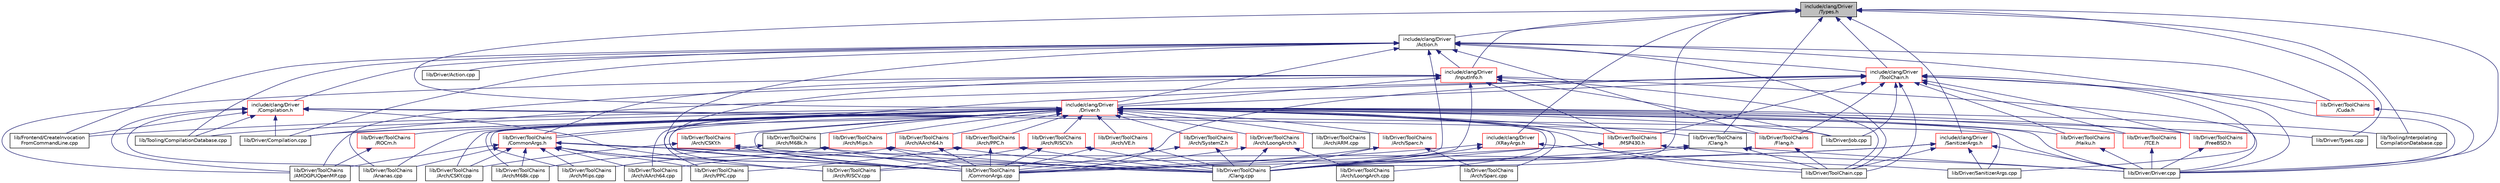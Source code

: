 digraph "include/clang/Driver/Types.h"
{
 // LATEX_PDF_SIZE
  bgcolor="transparent";
  edge [fontname="Helvetica",fontsize="10",labelfontname="Helvetica",labelfontsize="10"];
  node [fontname="Helvetica",fontsize="10",shape=record];
  Node1 [label="include/clang/Driver\l/Types.h",height=0.2,width=0.4,color="black", fillcolor="grey75", style="filled", fontcolor="black",tooltip=" "];
  Node1 -> Node2 [dir="back",color="midnightblue",fontsize="10",style="solid",fontname="Helvetica"];
  Node2 [label="include/clang/Driver\l/Action.h",height=0.2,width=0.4,color="black",URL="$Action_8h.html",tooltip=" "];
  Node2 -> Node3 [dir="back",color="midnightblue",fontsize="10",style="solid",fontname="Helvetica"];
  Node3 [label="include/clang/Driver\l/Compilation.h",height=0.2,width=0.4,color="red",URL="$Compilation_8h.html",tooltip=" "];
  Node3 -> Node4 [dir="back",color="midnightblue",fontsize="10",style="solid",fontname="Helvetica"];
  Node4 [label="lib/Driver/Compilation.cpp",height=0.2,width=0.4,color="black",URL="$Compilation_8cpp.html",tooltip=" "];
  Node3 -> Node7 [dir="back",color="midnightblue",fontsize="10",style="solid",fontname="Helvetica"];
  Node7 [label="lib/Driver/Driver.cpp",height=0.2,width=0.4,color="black",URL="$Driver_8cpp.html",tooltip=" "];
  Node3 -> Node12 [dir="back",color="midnightblue",fontsize="10",style="solid",fontname="Helvetica"];
  Node12 [label="lib/Driver/ToolChains\l/Flang.h",height=0.2,width=0.4,color="red",URL="$Flang_8h.html",tooltip=" "];
  Node12 -> Node8 [dir="back",color="midnightblue",fontsize="10",style="solid",fontname="Helvetica"];
  Node8 [label="lib/Driver/ToolChain.cpp",height=0.2,width=0.4,color="black",URL="$ToolChain_8cpp.html",tooltip=" "];
  Node3 -> Node16 [dir="back",color="midnightblue",fontsize="10",style="solid",fontname="Helvetica"];
  Node16 [label="lib/Driver/ToolChains\l/AMDGPUOpenMP.cpp",height=0.2,width=0.4,color="black",URL="$AMDGPUOpenMP_8cpp.html",tooltip=" "];
  Node3 -> Node17 [dir="back",color="midnightblue",fontsize="10",style="solid",fontname="Helvetica"];
  Node17 [label="lib/Driver/ToolChains\l/Ananas.cpp",height=0.2,width=0.4,color="black",URL="$Ananas_8cpp.html",tooltip=" "];
  Node3 -> Node21 [dir="back",color="midnightblue",fontsize="10",style="solid",fontname="Helvetica"];
  Node21 [label="lib/Driver/ToolChains\l/CommonArgs.cpp",height=0.2,width=0.4,color="black",URL="$CommonArgs_8cpp.html",tooltip=" "];
  Node3 -> Node51 [dir="back",color="midnightblue",fontsize="10",style="solid",fontname="Helvetica"];
  Node51 [label="lib/Frontend/CreateInvocation\lFromCommandLine.cpp",height=0.2,width=0.4,color="black",URL="$CreateInvocationFromCommandLine_8cpp.html",tooltip=" "];
  Node3 -> Node53 [dir="back",color="midnightblue",fontsize="10",style="solid",fontname="Helvetica"];
  Node53 [label="lib/Tooling/CompilationDatabase.cpp",height=0.2,width=0.4,color="black",URL="$CompilationDatabase_8cpp.html",tooltip=" "];
  Node2 -> Node57 [dir="back",color="midnightblue",fontsize="10",style="solid",fontname="Helvetica"];
  Node57 [label="include/clang/Driver\l/Driver.h",height=0.2,width=0.4,color="red",URL="$Driver_8h.html",tooltip=" "];
  Node57 -> Node4 [dir="back",color="midnightblue",fontsize="10",style="solid",fontname="Helvetica"];
  Node57 -> Node7 [dir="back",color="midnightblue",fontsize="10",style="solid",fontname="Helvetica"];
  Node57 -> Node58 [dir="back",color="midnightblue",fontsize="10",style="solid",fontname="Helvetica"];
  Node58 [label="lib/Driver/ToolChains\l/ROCm.h",height=0.2,width=0.4,color="red",URL="$ROCm_8h.html",tooltip=" "];
  Node58 -> Node16 [dir="back",color="midnightblue",fontsize="10",style="solid",fontname="Helvetica"];
  Node57 -> Node6 [dir="back",color="midnightblue",fontsize="10",style="solid",fontname="Helvetica"];
  Node6 [label="lib/Driver/ToolChains\l/Clang.h",height=0.2,width=0.4,color="black",URL="$Clang_8h.html",tooltip=" "];
  Node6 -> Node7 [dir="back",color="midnightblue",fontsize="10",style="solid",fontname="Helvetica"];
  Node6 -> Node8 [dir="back",color="midnightblue",fontsize="10",style="solid",fontname="Helvetica"];
  Node6 -> Node9 [dir="back",color="midnightblue",fontsize="10",style="solid",fontname="Helvetica"];
  Node9 [label="lib/Driver/ToolChains\l/Arch/RISCV.cpp",height=0.2,width=0.4,color="black",URL="$Driver_2ToolChains_2Arch_2RISCV_8cpp.html",tooltip=" "];
  Node6 -> Node10 [dir="back",color="midnightblue",fontsize="10",style="solid",fontname="Helvetica"];
  Node10 [label="lib/Driver/ToolChains\l/Clang.cpp",height=0.2,width=0.4,color="black",URL="$Clang_8cpp.html",tooltip=" "];
  Node57 -> Node71 [dir="back",color="midnightblue",fontsize="10",style="solid",fontname="Helvetica"];
  Node71 [label="lib/Driver/ToolChains\l/FreeBSD.h",height=0.2,width=0.4,color="red",URL="$FreeBSD_8h.html",tooltip=" "];
  Node71 -> Node7 [dir="back",color="midnightblue",fontsize="10",style="solid",fontname="Helvetica"];
  Node57 -> Node75 [dir="back",color="midnightblue",fontsize="10",style="solid",fontname="Helvetica"];
  Node75 [label="lib/Driver/ToolChains\l/Haiku.h",height=0.2,width=0.4,color="red",URL="$Haiku_8h.html",tooltip=" "];
  Node75 -> Node7 [dir="back",color="midnightblue",fontsize="10",style="solid",fontname="Helvetica"];
  Node57 -> Node88 [dir="back",color="midnightblue",fontsize="10",style="solid",fontname="Helvetica"];
  Node88 [label="lib/Driver/ToolChains\l/MSP430.h",height=0.2,width=0.4,color="red",URL="$Driver_2ToolChains_2MSP430_8h.html",tooltip=" "];
  Node88 -> Node7 [dir="back",color="midnightblue",fontsize="10",style="solid",fontname="Helvetica"];
  Node88 -> Node10 [dir="back",color="midnightblue",fontsize="10",style="solid",fontname="Helvetica"];
  Node88 -> Node21 [dir="back",color="midnightblue",fontsize="10",style="solid",fontname="Helvetica"];
  Node57 -> Node100 [dir="back",color="midnightblue",fontsize="10",style="solid",fontname="Helvetica"];
  Node100 [label="lib/Driver/ToolChains\l/TCE.h",height=0.2,width=0.4,color="red",URL="$Driver_2ToolChains_2TCE_8h.html",tooltip=" "];
  Node100 -> Node7 [dir="back",color="midnightblue",fontsize="10",style="solid",fontname="Helvetica"];
  Node57 -> Node102 [dir="back",color="midnightblue",fontsize="10",style="solid",fontname="Helvetica"];
  Node102 [label="lib/Driver/Job.cpp",height=0.2,width=0.4,color="black",URL="$Job_8cpp.html",tooltip=" "];
  Node57 -> Node103 [dir="back",color="midnightblue",fontsize="10",style="solid",fontname="Helvetica"];
  Node103 [label="lib/Driver/ToolChains\l/CommonArgs.h",height=0.2,width=0.4,color="red",URL="$CommonArgs_8h.html",tooltip=" "];
  Node103 -> Node104 [dir="back",color="midnightblue",fontsize="10",style="solid",fontname="Helvetica"];
  Node104 [label="lib/Driver/SanitizerArgs.cpp",height=0.2,width=0.4,color="black",URL="$SanitizerArgs_8cpp.html",tooltip=" "];
  Node103 -> Node16 [dir="back",color="midnightblue",fontsize="10",style="solid",fontname="Helvetica"];
  Node103 -> Node17 [dir="back",color="midnightblue",fontsize="10",style="solid",fontname="Helvetica"];
  Node103 -> Node105 [dir="back",color="midnightblue",fontsize="10",style="solid",fontname="Helvetica"];
  Node105 [label="lib/Driver/ToolChains\l/Arch/AArch64.cpp",height=0.2,width=0.4,color="black",URL="$Driver_2ToolChains_2Arch_2AArch64_8cpp.html",tooltip=" "];
  Node103 -> Node106 [dir="back",color="midnightblue",fontsize="10",style="solid",fontname="Helvetica"];
  Node106 [label="lib/Driver/ToolChains\l/Arch/CSKY.cpp",height=0.2,width=0.4,color="black",URL="$Driver_2ToolChains_2Arch_2CSKY_8cpp.html",tooltip=" "];
  Node103 -> Node107 [dir="back",color="midnightblue",fontsize="10",style="solid",fontname="Helvetica"];
  Node107 [label="lib/Driver/ToolChains\l/Arch/M68k.cpp",height=0.2,width=0.4,color="black",URL="$Driver_2ToolChains_2Arch_2M68k_8cpp.html",tooltip=" "];
  Node103 -> Node108 [dir="back",color="midnightblue",fontsize="10",style="solid",fontname="Helvetica"];
  Node108 [label="lib/Driver/ToolChains\l/Arch/Mips.cpp",height=0.2,width=0.4,color="black",URL="$Driver_2ToolChains_2Arch_2Mips_8cpp.html",tooltip=" "];
  Node103 -> Node109 [dir="back",color="midnightblue",fontsize="10",style="solid",fontname="Helvetica"];
  Node109 [label="lib/Driver/ToolChains\l/Arch/PPC.cpp",height=0.2,width=0.4,color="black",URL="$Driver_2ToolChains_2Arch_2PPC_8cpp.html",tooltip=" "];
  Node103 -> Node9 [dir="back",color="midnightblue",fontsize="10",style="solid",fontname="Helvetica"];
  Node103 -> Node10 [dir="back",color="midnightblue",fontsize="10",style="solid",fontname="Helvetica"];
  Node103 -> Node21 [dir="back",color="midnightblue",fontsize="10",style="solid",fontname="Helvetica"];
  Node57 -> Node104 [dir="back",color="midnightblue",fontsize="10",style="solid",fontname="Helvetica"];
  Node57 -> Node8 [dir="back",color="midnightblue",fontsize="10",style="solid",fontname="Helvetica"];
  Node57 -> Node112 [dir="back",color="midnightblue",fontsize="10",style="solid",fontname="Helvetica"];
  Node112 [label="lib/Driver/ToolChains\l/Arch/PPC.h",height=0.2,width=0.4,color="red",URL="$Driver_2ToolChains_2Arch_2PPC_8h.html",tooltip=" "];
  Node112 -> Node109 [dir="back",color="midnightblue",fontsize="10",style="solid",fontname="Helvetica"];
  Node112 -> Node10 [dir="back",color="midnightblue",fontsize="10",style="solid",fontname="Helvetica"];
  Node112 -> Node21 [dir="back",color="midnightblue",fontsize="10",style="solid",fontname="Helvetica"];
  Node57 -> Node16 [dir="back",color="midnightblue",fontsize="10",style="solid",fontname="Helvetica"];
  Node57 -> Node17 [dir="back",color="midnightblue",fontsize="10",style="solid",fontname="Helvetica"];
  Node57 -> Node113 [dir="back",color="midnightblue",fontsize="10",style="solid",fontname="Helvetica"];
  Node113 [label="lib/Driver/ToolChains\l/Arch/AArch64.h",height=0.2,width=0.4,color="red",URL="$Driver_2ToolChains_2Arch_2AArch64_8h.html",tooltip=" "];
  Node113 -> Node105 [dir="back",color="midnightblue",fontsize="10",style="solid",fontname="Helvetica"];
  Node113 -> Node10 [dir="back",color="midnightblue",fontsize="10",style="solid",fontname="Helvetica"];
  Node113 -> Node21 [dir="back",color="midnightblue",fontsize="10",style="solid",fontname="Helvetica"];
  Node57 -> Node105 [dir="back",color="midnightblue",fontsize="10",style="solid",fontname="Helvetica"];
  Node57 -> Node114 [dir="back",color="midnightblue",fontsize="10",style="solid",fontname="Helvetica"];
  Node114 [label="lib/Driver/ToolChains\l/Arch/ARM.cpp",height=0.2,width=0.4,color="black",URL="$Driver_2ToolChains_2Arch_2ARM_8cpp.html",tooltip=" "];
  Node57 -> Node115 [dir="back",color="midnightblue",fontsize="10",style="solid",fontname="Helvetica"];
  Node115 [label="lib/Driver/ToolChains\l/Arch/CSKY.h",height=0.2,width=0.4,color="red",URL="$Driver_2ToolChains_2Arch_2CSKY_8h.html",tooltip=" "];
  Node115 -> Node106 [dir="back",color="midnightblue",fontsize="10",style="solid",fontname="Helvetica"];
  Node115 -> Node10 [dir="back",color="midnightblue",fontsize="10",style="solid",fontname="Helvetica"];
  Node115 -> Node21 [dir="back",color="midnightblue",fontsize="10",style="solid",fontname="Helvetica"];
  Node57 -> Node106 [dir="back",color="midnightblue",fontsize="10",style="solid",fontname="Helvetica"];
  Node57 -> Node116 [dir="back",color="midnightblue",fontsize="10",style="solid",fontname="Helvetica"];
  Node116 [label="lib/Driver/ToolChains\l/Arch/LoongArch.h",height=0.2,width=0.4,color="red",URL="$Driver_2ToolChains_2Arch_2LoongArch_8h.html",tooltip=" "];
  Node116 -> Node117 [dir="back",color="midnightblue",fontsize="10",style="solid",fontname="Helvetica"];
  Node117 [label="lib/Driver/ToolChains\l/Arch/LoongArch.cpp",height=0.2,width=0.4,color="black",URL="$Driver_2ToolChains_2Arch_2LoongArch_8cpp.html",tooltip=" "];
  Node116 -> Node10 [dir="back",color="midnightblue",fontsize="10",style="solid",fontname="Helvetica"];
  Node116 -> Node21 [dir="back",color="midnightblue",fontsize="10",style="solid",fontname="Helvetica"];
  Node57 -> Node117 [dir="back",color="midnightblue",fontsize="10",style="solid",fontname="Helvetica"];
  Node57 -> Node118 [dir="back",color="midnightblue",fontsize="10",style="solid",fontname="Helvetica"];
  Node118 [label="lib/Driver/ToolChains\l/Arch/M68k.h",height=0.2,width=0.4,color="black",URL="$Driver_2ToolChains_2Arch_2M68k_8h.html",tooltip=" "];
  Node118 -> Node107 [dir="back",color="midnightblue",fontsize="10",style="solid",fontname="Helvetica"];
  Node118 -> Node10 [dir="back",color="midnightblue",fontsize="10",style="solid",fontname="Helvetica"];
  Node118 -> Node21 [dir="back",color="midnightblue",fontsize="10",style="solid",fontname="Helvetica"];
  Node57 -> Node107 [dir="back",color="midnightblue",fontsize="10",style="solid",fontname="Helvetica"];
  Node57 -> Node119 [dir="back",color="midnightblue",fontsize="10",style="solid",fontname="Helvetica"];
  Node119 [label="lib/Driver/ToolChains\l/Arch/Mips.h",height=0.2,width=0.4,color="red",URL="$Driver_2ToolChains_2Arch_2Mips_8h.html",tooltip=" "];
  Node119 -> Node108 [dir="back",color="midnightblue",fontsize="10",style="solid",fontname="Helvetica"];
  Node119 -> Node10 [dir="back",color="midnightblue",fontsize="10",style="solid",fontname="Helvetica"];
  Node119 -> Node21 [dir="back",color="midnightblue",fontsize="10",style="solid",fontname="Helvetica"];
  Node57 -> Node108 [dir="back",color="midnightblue",fontsize="10",style="solid",fontname="Helvetica"];
  Node57 -> Node109 [dir="back",color="midnightblue",fontsize="10",style="solid",fontname="Helvetica"];
  Node57 -> Node120 [dir="back",color="midnightblue",fontsize="10",style="solid",fontname="Helvetica"];
  Node120 [label="lib/Driver/ToolChains\l/Arch/RISCV.h",height=0.2,width=0.4,color="red",URL="$Driver_2ToolChains_2Arch_2RISCV_8h.html",tooltip=" "];
  Node120 -> Node9 [dir="back",color="midnightblue",fontsize="10",style="solid",fontname="Helvetica"];
  Node120 -> Node10 [dir="back",color="midnightblue",fontsize="10",style="solid",fontname="Helvetica"];
  Node120 -> Node21 [dir="back",color="midnightblue",fontsize="10",style="solid",fontname="Helvetica"];
  Node57 -> Node9 [dir="back",color="midnightblue",fontsize="10",style="solid",fontname="Helvetica"];
  Node57 -> Node121 [dir="back",color="midnightblue",fontsize="10",style="solid",fontname="Helvetica"];
  Node121 [label="lib/Driver/ToolChains\l/Arch/Sparc.h",height=0.2,width=0.4,color="red",URL="$Driver_2ToolChains_2Arch_2Sparc_8h.html",tooltip=" "];
  Node121 -> Node122 [dir="back",color="midnightblue",fontsize="10",style="solid",fontname="Helvetica"];
  Node122 [label="lib/Driver/ToolChains\l/Arch/Sparc.cpp",height=0.2,width=0.4,color="black",URL="$Driver_2ToolChains_2Arch_2Sparc_8cpp.html",tooltip=" "];
  Node121 -> Node10 [dir="back",color="midnightblue",fontsize="10",style="solid",fontname="Helvetica"];
  Node121 -> Node21 [dir="back",color="midnightblue",fontsize="10",style="solid",fontname="Helvetica"];
  Node57 -> Node122 [dir="back",color="midnightblue",fontsize="10",style="solid",fontname="Helvetica"];
  Node57 -> Node123 [dir="back",color="midnightblue",fontsize="10",style="solid",fontname="Helvetica"];
  Node123 [label="lib/Driver/ToolChains\l/Arch/SystemZ.h",height=0.2,width=0.4,color="red",URL="$Driver_2ToolChains_2Arch_2SystemZ_8h.html",tooltip=" "];
  Node123 -> Node10 [dir="back",color="midnightblue",fontsize="10",style="solid",fontname="Helvetica"];
  Node123 -> Node21 [dir="back",color="midnightblue",fontsize="10",style="solid",fontname="Helvetica"];
  Node57 -> Node125 [dir="back",color="midnightblue",fontsize="10",style="solid",fontname="Helvetica"];
  Node125 [label="lib/Driver/ToolChains\l/Arch/VE.h",height=0.2,width=0.4,color="red",URL="$Driver_2ToolChains_2Arch_2VE_8h.html",tooltip=" "];
  Node125 -> Node10 [dir="back",color="midnightblue",fontsize="10",style="solid",fontname="Helvetica"];
  Node125 -> Node21 [dir="back",color="midnightblue",fontsize="10",style="solid",fontname="Helvetica"];
  Node57 -> Node21 [dir="back",color="midnightblue",fontsize="10",style="solid",fontname="Helvetica"];
  Node57 -> Node128 [dir="back",color="midnightblue",fontsize="10",style="solid",fontname="Helvetica"];
  Node128 [label="lib/Driver/Types.cpp",height=0.2,width=0.4,color="black",URL="$Types_8cpp.html",tooltip=" "];
  Node57 -> Node51 [dir="back",color="midnightblue",fontsize="10",style="solid",fontname="Helvetica"];
  Node57 -> Node53 [dir="back",color="midnightblue",fontsize="10",style="solid",fontname="Helvetica"];
  Node57 -> Node130 [dir="back",color="midnightblue",fontsize="10",style="solid",fontname="Helvetica"];
  Node130 [label="lib/Tooling/Interpolating\lCompilationDatabase.cpp",height=0.2,width=0.4,color="black",URL="$InterpolatingCompilationDatabase_8cpp.html",tooltip=" "];
  Node2 -> Node131 [dir="back",color="midnightblue",fontsize="10",style="solid",fontname="Helvetica"];
  Node131 [label="include/clang/Driver\l/InputInfo.h",height=0.2,width=0.4,color="red",URL="$InputInfo_8h.html",tooltip=" "];
  Node131 -> Node57 [dir="back",color="midnightblue",fontsize="10",style="solid",fontname="Helvetica"];
  Node131 -> Node88 [dir="back",color="midnightblue",fontsize="10",style="solid",fontname="Helvetica"];
  Node131 -> Node7 [dir="back",color="midnightblue",fontsize="10",style="solid",fontname="Helvetica"];
  Node131 -> Node102 [dir="back",color="midnightblue",fontsize="10",style="solid",fontname="Helvetica"];
  Node131 -> Node103 [dir="back",color="midnightblue",fontsize="10",style="solid",fontname="Helvetica"];
  Node131 -> Node8 [dir="back",color="midnightblue",fontsize="10",style="solid",fontname="Helvetica"];
  Node131 -> Node16 [dir="back",color="midnightblue",fontsize="10",style="solid",fontname="Helvetica"];
  Node131 -> Node17 [dir="back",color="midnightblue",fontsize="10",style="solid",fontname="Helvetica"];
  Node131 -> Node10 [dir="back",color="midnightblue",fontsize="10",style="solid",fontname="Helvetica"];
  Node131 -> Node21 [dir="back",color="midnightblue",fontsize="10",style="solid",fontname="Helvetica"];
  Node2 -> Node134 [dir="back",color="midnightblue",fontsize="10",style="solid",fontname="Helvetica"];
  Node134 [label="include/clang/Driver\l/ToolChain.h",height=0.2,width=0.4,color="red",URL="$ToolChain_8h.html",tooltip=" "];
  Node134 -> Node57 [dir="back",color="midnightblue",fontsize="10",style="solid",fontname="Helvetica"];
  Node134 -> Node4 [dir="back",color="midnightblue",fontsize="10",style="solid",fontname="Helvetica"];
  Node134 -> Node136 [dir="back",color="midnightblue",fontsize="10",style="solid",fontname="Helvetica"];
  Node136 [label="lib/Driver/ToolChains\l/Cuda.h",height=0.2,width=0.4,color="red",URL="$lib_2Driver_2ToolChains_2Cuda_8h.html",tooltip=" "];
  Node136 -> Node7 [dir="back",color="midnightblue",fontsize="10",style="solid",fontname="Helvetica"];
  Node134 -> Node71 [dir="back",color="midnightblue",fontsize="10",style="solid",fontname="Helvetica"];
  Node134 -> Node75 [dir="back",color="midnightblue",fontsize="10",style="solid",fontname="Helvetica"];
  Node134 -> Node88 [dir="back",color="midnightblue",fontsize="10",style="solid",fontname="Helvetica"];
  Node134 -> Node100 [dir="back",color="midnightblue",fontsize="10",style="solid",fontname="Helvetica"];
  Node134 -> Node7 [dir="back",color="midnightblue",fontsize="10",style="solid",fontname="Helvetica"];
  Node134 -> Node102 [dir="back",color="midnightblue",fontsize="10",style="solid",fontname="Helvetica"];
  Node134 -> Node103 [dir="back",color="midnightblue",fontsize="10",style="solid",fontname="Helvetica"];
  Node134 -> Node104 [dir="back",color="midnightblue",fontsize="10",style="solid",fontname="Helvetica"];
  Node134 -> Node8 [dir="back",color="midnightblue",fontsize="10",style="solid",fontname="Helvetica"];
  Node134 -> Node12 [dir="back",color="midnightblue",fontsize="10",style="solid",fontname="Helvetica"];
  Node134 -> Node21 [dir="back",color="midnightblue",fontsize="10",style="solid",fontname="Helvetica"];
  Node2 -> Node146 [dir="back",color="midnightblue",fontsize="10",style="solid",fontname="Helvetica"];
  Node146 [label="lib/Driver/Action.cpp",height=0.2,width=0.4,color="black",URL="$Action_8cpp.html",tooltip=" "];
  Node2 -> Node4 [dir="back",color="midnightblue",fontsize="10",style="solid",fontname="Helvetica"];
  Node2 -> Node136 [dir="back",color="midnightblue",fontsize="10",style="solid",fontname="Helvetica"];
  Node2 -> Node7 [dir="back",color="midnightblue",fontsize="10",style="solid",fontname="Helvetica"];
  Node2 -> Node12 [dir="back",color="midnightblue",fontsize="10",style="solid",fontname="Helvetica"];
  Node2 -> Node8 [dir="back",color="midnightblue",fontsize="10",style="solid",fontname="Helvetica"];
  Node2 -> Node10 [dir="back",color="midnightblue",fontsize="10",style="solid",fontname="Helvetica"];
  Node2 -> Node21 [dir="back",color="midnightblue",fontsize="10",style="solid",fontname="Helvetica"];
  Node2 -> Node51 [dir="back",color="midnightblue",fontsize="10",style="solid",fontname="Helvetica"];
  Node2 -> Node53 [dir="back",color="midnightblue",fontsize="10",style="solid",fontname="Helvetica"];
  Node1 -> Node57 [dir="back",color="midnightblue",fontsize="10",style="solid",fontname="Helvetica"];
  Node1 -> Node131 [dir="back",color="midnightblue",fontsize="10",style="solid",fontname="Helvetica"];
  Node1 -> Node147 [dir="back",color="midnightblue",fontsize="10",style="solid",fontname="Helvetica"];
  Node147 [label="include/clang/Driver\l/SanitizerArgs.h",height=0.2,width=0.4,color="red",URL="$SanitizerArgs_8h.html",tooltip=" "];
  Node147 -> Node7 [dir="back",color="midnightblue",fontsize="10",style="solid",fontname="Helvetica"];
  Node147 -> Node104 [dir="back",color="midnightblue",fontsize="10",style="solid",fontname="Helvetica"];
  Node147 -> Node8 [dir="back",color="midnightblue",fontsize="10",style="solid",fontname="Helvetica"];
  Node147 -> Node10 [dir="back",color="midnightblue",fontsize="10",style="solid",fontname="Helvetica"];
  Node147 -> Node21 [dir="back",color="midnightblue",fontsize="10",style="solid",fontname="Helvetica"];
  Node1 -> Node134 [dir="back",color="midnightblue",fontsize="10",style="solid",fontname="Helvetica"];
  Node1 -> Node148 [dir="back",color="midnightblue",fontsize="10",style="solid",fontname="Helvetica"];
  Node148 [label="include/clang/Driver\l/XRayArgs.h",height=0.2,width=0.4,color="red",URL="$XRayArgs_8h.html",tooltip=" "];
  Node148 -> Node8 [dir="back",color="midnightblue",fontsize="10",style="solid",fontname="Helvetica"];
  Node148 -> Node10 [dir="back",color="midnightblue",fontsize="10",style="solid",fontname="Helvetica"];
  Node148 -> Node21 [dir="back",color="midnightblue",fontsize="10",style="solid",fontname="Helvetica"];
  Node1 -> Node6 [dir="back",color="midnightblue",fontsize="10",style="solid",fontname="Helvetica"];
  Node1 -> Node7 [dir="back",color="midnightblue",fontsize="10",style="solid",fontname="Helvetica"];
  Node1 -> Node10 [dir="back",color="midnightblue",fontsize="10",style="solid",fontname="Helvetica"];
  Node1 -> Node128 [dir="back",color="midnightblue",fontsize="10",style="solid",fontname="Helvetica"];
  Node1 -> Node130 [dir="back",color="midnightblue",fontsize="10",style="solid",fontname="Helvetica"];
}
